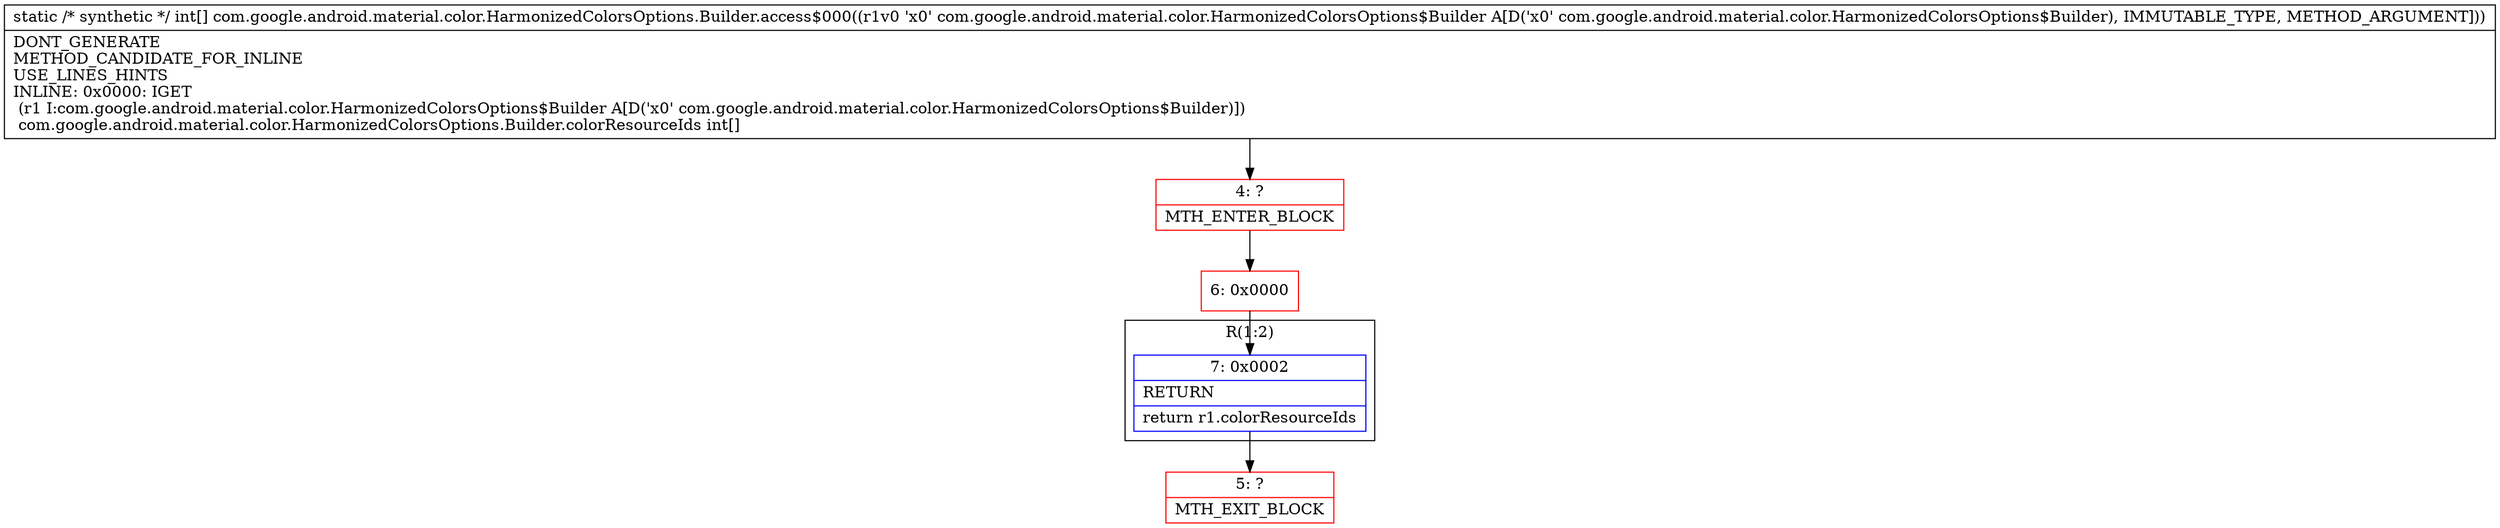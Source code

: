 digraph "CFG forcom.google.android.material.color.HarmonizedColorsOptions.Builder.access$000(Lcom\/google\/android\/material\/color\/HarmonizedColorsOptions$Builder;)[I" {
subgraph cluster_Region_2014542439 {
label = "R(1:2)";
node [shape=record,color=blue];
Node_7 [shape=record,label="{7\:\ 0x0002|RETURN\l|return r1.colorResourceIds\l}"];
}
Node_4 [shape=record,color=red,label="{4\:\ ?|MTH_ENTER_BLOCK\l}"];
Node_6 [shape=record,color=red,label="{6\:\ 0x0000}"];
Node_5 [shape=record,color=red,label="{5\:\ ?|MTH_EXIT_BLOCK\l}"];
MethodNode[shape=record,label="{static \/* synthetic *\/ int[] com.google.android.material.color.HarmonizedColorsOptions.Builder.access$000((r1v0 'x0' com.google.android.material.color.HarmonizedColorsOptions$Builder A[D('x0' com.google.android.material.color.HarmonizedColorsOptions$Builder), IMMUTABLE_TYPE, METHOD_ARGUMENT]))  | DONT_GENERATE\lMETHOD_CANDIDATE_FOR_INLINE\lUSE_LINES_HINTS\lINLINE: 0x0000: IGET  \l  (r1 I:com.google.android.material.color.HarmonizedColorsOptions$Builder A[D('x0' com.google.android.material.color.HarmonizedColorsOptions$Builder)])\l com.google.android.material.color.HarmonizedColorsOptions.Builder.colorResourceIds int[]\l}"];
MethodNode -> Node_4;Node_7 -> Node_5;
Node_4 -> Node_6;
Node_6 -> Node_7;
}

